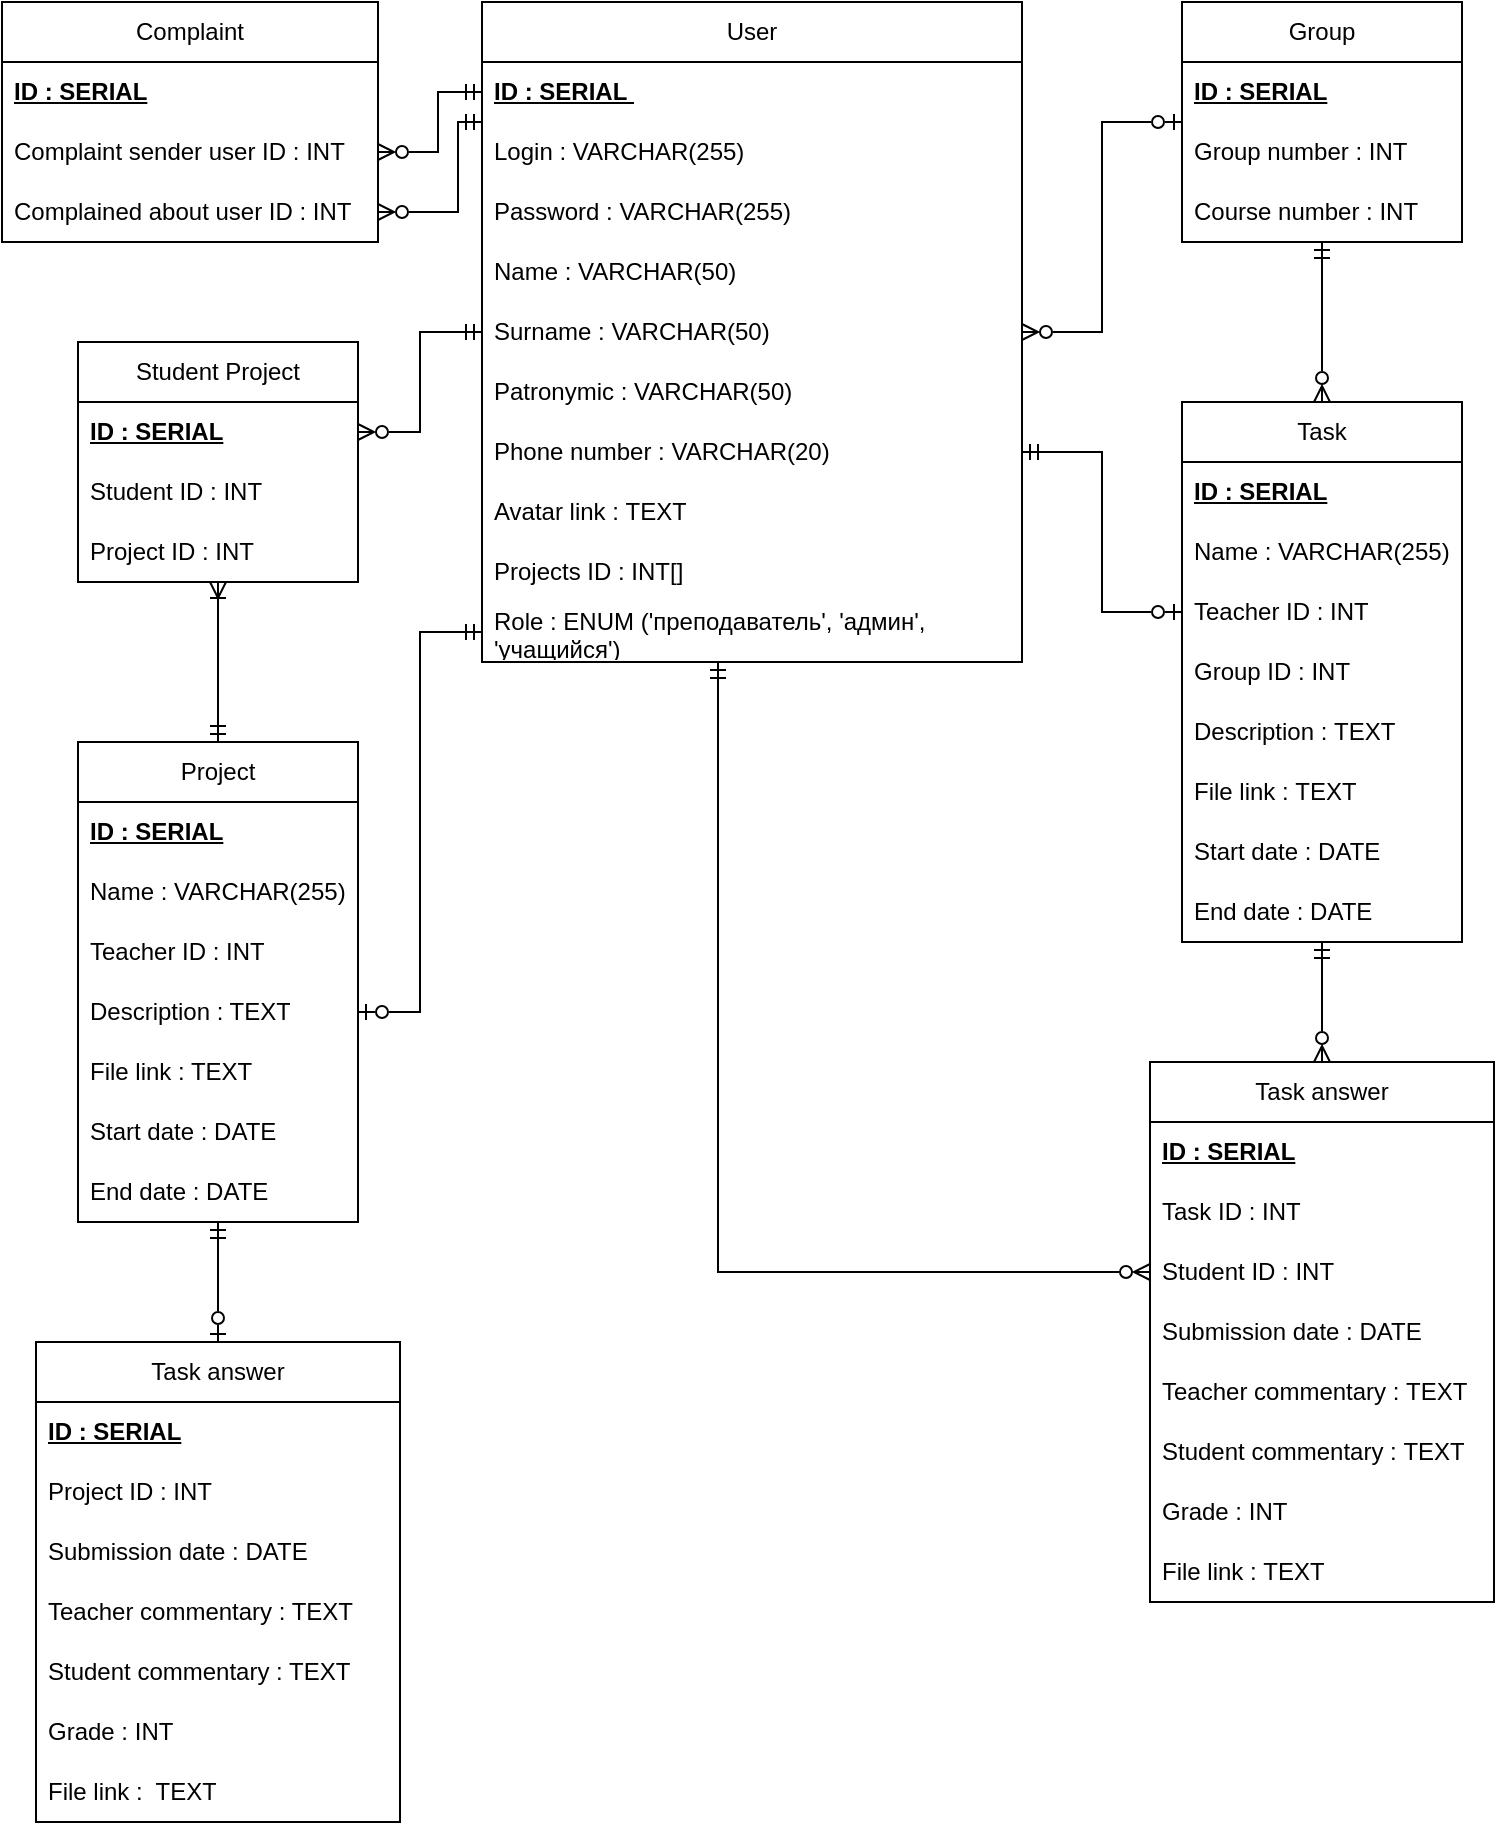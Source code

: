 <mxfile version="24.0.7" type="device">
  <diagram id="iSol9jtTjHyPuVoSBAxk" name="Страница — 1">
    <mxGraphModel dx="1221" dy="647" grid="1" gridSize="10" guides="1" tooltips="1" connect="1" arrows="1" fold="1" page="1" pageScale="1" pageWidth="827" pageHeight="1169" math="0" shadow="0">
      <root>
        <mxCell id="0" />
        <mxCell id="1" parent="0" />
        <mxCell id="YsDDaBwyLeu5cf9a0ZEZ-1" value="User" style="swimlane;fontStyle=0;childLayout=stackLayout;horizontal=1;startSize=30;horizontalStack=0;resizeParent=1;resizeParentMax=0;resizeLast=0;collapsible=1;marginBottom=0;whiteSpace=wrap;html=1;" parent="1" vertex="1">
          <mxGeometry x="300" y="40" width="270" height="330" as="geometry" />
        </mxCell>
        <mxCell id="YsDDaBwyLeu5cf9a0ZEZ-2" value="&lt;b&gt;&lt;u&gt;ID :&amp;nbsp;SERIAL&amp;nbsp;&lt;/u&gt;&lt;/b&gt;" style="text;strokeColor=none;fillColor=none;align=left;verticalAlign=middle;spacingLeft=4;spacingRight=4;overflow=hidden;points=[[0,0.5],[1,0.5]];portConstraint=eastwest;rotatable=0;whiteSpace=wrap;html=1;" parent="YsDDaBwyLeu5cf9a0ZEZ-1" vertex="1">
          <mxGeometry y="30" width="270" height="30" as="geometry" />
        </mxCell>
        <mxCell id="YsDDaBwyLeu5cf9a0ZEZ-30" value="Login :&amp;nbsp;VARCHAR(255)" style="text;strokeColor=none;fillColor=none;align=left;verticalAlign=middle;spacingLeft=4;spacingRight=4;overflow=hidden;points=[[0,0.5],[1,0.5]];portConstraint=eastwest;rotatable=0;whiteSpace=wrap;html=1;" parent="YsDDaBwyLeu5cf9a0ZEZ-1" vertex="1">
          <mxGeometry y="60" width="270" height="30" as="geometry" />
        </mxCell>
        <mxCell id="ehmMcJNn_Jlqj3ePmiMv-1" value="Password :&amp;nbsp;VARCHAR(255)" style="text;strokeColor=none;fillColor=none;align=left;verticalAlign=middle;spacingLeft=4;spacingRight=4;overflow=hidden;points=[[0,0.5],[1,0.5]];portConstraint=eastwest;rotatable=0;whiteSpace=wrap;html=1;" parent="YsDDaBwyLeu5cf9a0ZEZ-1" vertex="1">
          <mxGeometry y="90" width="270" height="30" as="geometry" />
        </mxCell>
        <mxCell id="YsDDaBwyLeu5cf9a0ZEZ-3" value="Name : VARCHAR(50)" style="text;strokeColor=none;fillColor=none;align=left;verticalAlign=middle;spacingLeft=4;spacingRight=4;overflow=hidden;points=[[0,0.5],[1,0.5]];portConstraint=eastwest;rotatable=0;whiteSpace=wrap;html=1;" parent="YsDDaBwyLeu5cf9a0ZEZ-1" vertex="1">
          <mxGeometry y="120" width="270" height="30" as="geometry" />
        </mxCell>
        <mxCell id="YsDDaBwyLeu5cf9a0ZEZ-4" value="Surname : VARCHAR(50)" style="text;strokeColor=none;fillColor=none;align=left;verticalAlign=middle;spacingLeft=4;spacingRight=4;overflow=hidden;points=[[0,0.5],[1,0.5]];portConstraint=eastwest;rotatable=0;whiteSpace=wrap;html=1;" parent="YsDDaBwyLeu5cf9a0ZEZ-1" vertex="1">
          <mxGeometry y="150" width="270" height="30" as="geometry" />
        </mxCell>
        <mxCell id="YsDDaBwyLeu5cf9a0ZEZ-29" value="Patronymic : VARCHAR(50)" style="text;strokeColor=none;fillColor=none;align=left;verticalAlign=middle;spacingLeft=4;spacingRight=4;overflow=hidden;points=[[0,0.5],[1,0.5]];portConstraint=eastwest;rotatable=0;whiteSpace=wrap;html=1;" parent="YsDDaBwyLeu5cf9a0ZEZ-1" vertex="1">
          <mxGeometry y="180" width="270" height="30" as="geometry" />
        </mxCell>
        <mxCell id="YsDDaBwyLeu5cf9a0ZEZ-31" value="Phone number :&amp;nbsp;VARCHAR(20)" style="text;strokeColor=none;fillColor=none;align=left;verticalAlign=middle;spacingLeft=4;spacingRight=4;overflow=hidden;points=[[0,0.5],[1,0.5]];portConstraint=eastwest;rotatable=0;whiteSpace=wrap;html=1;" parent="YsDDaBwyLeu5cf9a0ZEZ-1" vertex="1">
          <mxGeometry y="210" width="270" height="30" as="geometry" />
        </mxCell>
        <mxCell id="YsDDaBwyLeu5cf9a0ZEZ-32" value="Avatar link :&amp;nbsp;TEXT" style="text;strokeColor=none;fillColor=none;align=left;verticalAlign=middle;spacingLeft=4;spacingRight=4;overflow=hidden;points=[[0,0.5],[1,0.5]];portConstraint=eastwest;rotatable=0;whiteSpace=wrap;html=1;" parent="YsDDaBwyLeu5cf9a0ZEZ-1" vertex="1">
          <mxGeometry y="240" width="270" height="30" as="geometry" />
        </mxCell>
        <mxCell id="YsDDaBwyLeu5cf9a0ZEZ-34" value="Projects ID : INT[]" style="text;strokeColor=none;fillColor=none;align=left;verticalAlign=middle;spacingLeft=4;spacingRight=4;overflow=hidden;points=[[0,0.5],[1,0.5]];portConstraint=eastwest;rotatable=0;whiteSpace=wrap;html=1;" parent="YsDDaBwyLeu5cf9a0ZEZ-1" vertex="1">
          <mxGeometry y="270" width="270" height="30" as="geometry" />
        </mxCell>
        <mxCell id="YsDDaBwyLeu5cf9a0ZEZ-33" value="Role :&amp;nbsp;ENUM (&#39;преподаватель&#39;, &#39;админ&#39;, &#39;учащийся&#39;)" style="text;strokeColor=none;fillColor=none;align=left;verticalAlign=middle;spacingLeft=4;spacingRight=4;overflow=hidden;points=[[0,0.5],[1,0.5]];portConstraint=eastwest;rotatable=0;whiteSpace=wrap;html=1;" parent="YsDDaBwyLeu5cf9a0ZEZ-1" vertex="1">
          <mxGeometry y="300" width="270" height="30" as="geometry" />
        </mxCell>
        <mxCell id="YsDDaBwyLeu5cf9a0ZEZ-50" style="edgeStyle=orthogonalEdgeStyle;rounded=0;orthogonalLoop=1;jettySize=auto;html=1;exitX=0.5;exitY=0;exitDx=0;exitDy=0;endArrow=ERmandOne;endFill=0;startArrow=ERzeroToMany;startFill=0;" parent="1" source="YsDDaBwyLeu5cf9a0ZEZ-5" target="YsDDaBwyLeu5cf9a0ZEZ-25" edge="1">
          <mxGeometry relative="1" as="geometry" />
        </mxCell>
        <mxCell id="YsDDaBwyLeu5cf9a0ZEZ-5" value="Task" style="swimlane;fontStyle=0;childLayout=stackLayout;horizontal=1;startSize=30;horizontalStack=0;resizeParent=1;resizeParentMax=0;resizeLast=0;collapsible=1;marginBottom=0;whiteSpace=wrap;html=1;" parent="1" vertex="1">
          <mxGeometry x="650" y="240" width="140" height="270" as="geometry" />
        </mxCell>
        <mxCell id="YsDDaBwyLeu5cf9a0ZEZ-6" value="&lt;b&gt;&lt;u&gt;ID :&amp;nbsp;SERIAL&lt;/u&gt;&lt;/b&gt;" style="text;strokeColor=none;fillColor=none;align=left;verticalAlign=middle;spacingLeft=4;spacingRight=4;overflow=hidden;points=[[0,0.5],[1,0.5]];portConstraint=eastwest;rotatable=0;whiteSpace=wrap;html=1;" parent="YsDDaBwyLeu5cf9a0ZEZ-5" vertex="1">
          <mxGeometry y="30" width="140" height="30" as="geometry" />
        </mxCell>
        <mxCell id="dFPDs4bfLykhROEB7pra-2" value="Name :&amp;nbsp;VARCHAR(255)" style="text;strokeColor=none;fillColor=none;align=left;verticalAlign=middle;spacingLeft=4;spacingRight=4;overflow=hidden;points=[[0,0.5],[1,0.5]];portConstraint=eastwest;rotatable=0;whiteSpace=wrap;html=1;" parent="YsDDaBwyLeu5cf9a0ZEZ-5" vertex="1">
          <mxGeometry y="60" width="140" height="30" as="geometry" />
        </mxCell>
        <mxCell id="YsDDaBwyLeu5cf9a0ZEZ-7" value="Teacher ID : INT" style="text;strokeColor=none;fillColor=none;align=left;verticalAlign=middle;spacingLeft=4;spacingRight=4;overflow=hidden;points=[[0,0.5],[1,0.5]];portConstraint=eastwest;rotatable=0;whiteSpace=wrap;html=1;" parent="YsDDaBwyLeu5cf9a0ZEZ-5" vertex="1">
          <mxGeometry y="90" width="140" height="30" as="geometry" />
        </mxCell>
        <mxCell id="YsDDaBwyLeu5cf9a0ZEZ-8" value="Group ID : INT" style="text;strokeColor=none;fillColor=none;align=left;verticalAlign=middle;spacingLeft=4;spacingRight=4;overflow=hidden;points=[[0,0.5],[1,0.5]];portConstraint=eastwest;rotatable=0;whiteSpace=wrap;html=1;" parent="YsDDaBwyLeu5cf9a0ZEZ-5" vertex="1">
          <mxGeometry y="120" width="140" height="30" as="geometry" />
        </mxCell>
        <mxCell id="YsDDaBwyLeu5cf9a0ZEZ-40" value="Description :&amp;nbsp;TEXT" style="text;strokeColor=none;fillColor=none;align=left;verticalAlign=middle;spacingLeft=4;spacingRight=4;overflow=hidden;points=[[0,0.5],[1,0.5]];portConstraint=eastwest;rotatable=0;whiteSpace=wrap;html=1;" parent="YsDDaBwyLeu5cf9a0ZEZ-5" vertex="1">
          <mxGeometry y="150" width="140" height="30" as="geometry" />
        </mxCell>
        <mxCell id="YsDDaBwyLeu5cf9a0ZEZ-41" value="File link :&amp;nbsp;TEXT" style="text;strokeColor=none;fillColor=none;align=left;verticalAlign=middle;spacingLeft=4;spacingRight=4;overflow=hidden;points=[[0,0.5],[1,0.5]];portConstraint=eastwest;rotatable=0;whiteSpace=wrap;html=1;" parent="YsDDaBwyLeu5cf9a0ZEZ-5" vertex="1">
          <mxGeometry y="180" width="140" height="30" as="geometry" />
        </mxCell>
        <mxCell id="YsDDaBwyLeu5cf9a0ZEZ-52" value="Start date :&amp;nbsp;DATE" style="text;strokeColor=none;fillColor=none;align=left;verticalAlign=middle;spacingLeft=4;spacingRight=4;overflow=hidden;points=[[0,0.5],[1,0.5]];portConstraint=eastwest;rotatable=0;whiteSpace=wrap;html=1;" parent="YsDDaBwyLeu5cf9a0ZEZ-5" vertex="1">
          <mxGeometry y="210" width="140" height="30" as="geometry" />
        </mxCell>
        <mxCell id="YsDDaBwyLeu5cf9a0ZEZ-53" value="End date :&amp;nbsp;DATE" style="text;strokeColor=none;fillColor=none;align=left;verticalAlign=middle;spacingLeft=4;spacingRight=4;overflow=hidden;points=[[0,0.5],[1,0.5]];portConstraint=eastwest;rotatable=0;whiteSpace=wrap;html=1;" parent="YsDDaBwyLeu5cf9a0ZEZ-5" vertex="1">
          <mxGeometry y="240" width="140" height="30" as="geometry" />
        </mxCell>
        <mxCell id="YsDDaBwyLeu5cf9a0ZEZ-56" style="edgeStyle=orthogonalEdgeStyle;rounded=0;orthogonalLoop=1;jettySize=auto;html=1;exitX=0.5;exitY=0;exitDx=0;exitDy=0;startArrow=ERzeroToMany;startFill=0;endArrow=ERmandOne;endFill=0;" parent="1" source="YsDDaBwyLeu5cf9a0ZEZ-9" target="YsDDaBwyLeu5cf9a0ZEZ-5" edge="1">
          <mxGeometry relative="1" as="geometry" />
        </mxCell>
        <mxCell id="YsDDaBwyLeu5cf9a0ZEZ-9" value="Task answer" style="swimlane;fontStyle=0;childLayout=stackLayout;horizontal=1;startSize=30;horizontalStack=0;resizeParent=1;resizeParentMax=0;resizeLast=0;collapsible=1;marginBottom=0;whiteSpace=wrap;html=1;" parent="1" vertex="1">
          <mxGeometry x="634" y="570" width="172" height="270" as="geometry" />
        </mxCell>
        <mxCell id="YsDDaBwyLeu5cf9a0ZEZ-10" value="&lt;b&gt;&lt;u&gt;ID :&amp;nbsp;SERIAL&lt;/u&gt;&lt;/b&gt;" style="text;strokeColor=none;fillColor=none;align=left;verticalAlign=middle;spacingLeft=4;spacingRight=4;overflow=hidden;points=[[0,0.5],[1,0.5]];portConstraint=eastwest;rotatable=0;whiteSpace=wrap;html=1;" parent="YsDDaBwyLeu5cf9a0ZEZ-9" vertex="1">
          <mxGeometry y="30" width="172" height="30" as="geometry" />
        </mxCell>
        <mxCell id="YsDDaBwyLeu5cf9a0ZEZ-11" value="Task ID :&amp;nbsp;INT&amp;nbsp;" style="text;strokeColor=none;fillColor=none;align=left;verticalAlign=middle;spacingLeft=4;spacingRight=4;overflow=hidden;points=[[0,0.5],[1,0.5]];portConstraint=eastwest;rotatable=0;whiteSpace=wrap;html=1;" parent="YsDDaBwyLeu5cf9a0ZEZ-9" vertex="1">
          <mxGeometry y="60" width="172" height="30" as="geometry" />
        </mxCell>
        <mxCell id="YsDDaBwyLeu5cf9a0ZEZ-12" value="Student ID :&amp;nbsp;INT&amp;nbsp;" style="text;strokeColor=none;fillColor=none;align=left;verticalAlign=middle;spacingLeft=4;spacingRight=4;overflow=hidden;points=[[0,0.5],[1,0.5]];portConstraint=eastwest;rotatable=0;whiteSpace=wrap;html=1;" parent="YsDDaBwyLeu5cf9a0ZEZ-9" vertex="1">
          <mxGeometry y="90" width="172" height="30" as="geometry" />
        </mxCell>
        <mxCell id="YsDDaBwyLeu5cf9a0ZEZ-43" value="Submission date : DATE" style="text;strokeColor=none;fillColor=none;align=left;verticalAlign=middle;spacingLeft=4;spacingRight=4;overflow=hidden;points=[[0,0.5],[1,0.5]];portConstraint=eastwest;rotatable=0;whiteSpace=wrap;html=1;" parent="YsDDaBwyLeu5cf9a0ZEZ-9" vertex="1">
          <mxGeometry y="120" width="172" height="30" as="geometry" />
        </mxCell>
        <mxCell id="YsDDaBwyLeu5cf9a0ZEZ-45" value="Teacher commentary :&amp;nbsp;TEXT" style="text;strokeColor=none;fillColor=none;align=left;verticalAlign=middle;spacingLeft=4;spacingRight=4;overflow=hidden;points=[[0,0.5],[1,0.5]];portConstraint=eastwest;rotatable=0;whiteSpace=wrap;html=1;" parent="YsDDaBwyLeu5cf9a0ZEZ-9" vertex="1">
          <mxGeometry y="150" width="172" height="30" as="geometry" />
        </mxCell>
        <mxCell id="YsDDaBwyLeu5cf9a0ZEZ-46" value="Student commentary :&amp;nbsp;TEXT" style="text;strokeColor=none;fillColor=none;align=left;verticalAlign=middle;spacingLeft=4;spacingRight=4;overflow=hidden;points=[[0,0.5],[1,0.5]];portConstraint=eastwest;rotatable=0;whiteSpace=wrap;html=1;" parent="YsDDaBwyLeu5cf9a0ZEZ-9" vertex="1">
          <mxGeometry y="180" width="172" height="30" as="geometry" />
        </mxCell>
        <mxCell id="YsDDaBwyLeu5cf9a0ZEZ-47" value="Grade : INT" style="text;strokeColor=none;fillColor=none;align=left;verticalAlign=middle;spacingLeft=4;spacingRight=4;overflow=hidden;points=[[0,0.5],[1,0.5]];portConstraint=eastwest;rotatable=0;whiteSpace=wrap;html=1;" parent="YsDDaBwyLeu5cf9a0ZEZ-9" vertex="1">
          <mxGeometry y="210" width="172" height="30" as="geometry" />
        </mxCell>
        <mxCell id="YsDDaBwyLeu5cf9a0ZEZ-48" value="File link :&amp;nbsp;TEXT" style="text;strokeColor=none;fillColor=none;align=left;verticalAlign=middle;spacingLeft=4;spacingRight=4;overflow=hidden;points=[[0,0.5],[1,0.5]];portConstraint=eastwest;rotatable=0;whiteSpace=wrap;html=1;" parent="YsDDaBwyLeu5cf9a0ZEZ-9" vertex="1">
          <mxGeometry y="240" width="172" height="30" as="geometry" />
        </mxCell>
        <mxCell id="YsDDaBwyLeu5cf9a0ZEZ-17" value="Complaint" style="swimlane;fontStyle=0;childLayout=stackLayout;horizontal=1;startSize=30;horizontalStack=0;resizeParent=1;resizeParentMax=0;resizeLast=0;collapsible=1;marginBottom=0;whiteSpace=wrap;html=1;" parent="1" vertex="1">
          <mxGeometry x="60" y="40" width="188" height="120" as="geometry" />
        </mxCell>
        <mxCell id="YsDDaBwyLeu5cf9a0ZEZ-18" value="&lt;b&gt;&lt;u&gt;ID :&amp;nbsp;SERIAL&lt;/u&gt;&lt;/b&gt;" style="text;strokeColor=none;fillColor=none;align=left;verticalAlign=middle;spacingLeft=4;spacingRight=4;overflow=hidden;points=[[0,0.5],[1,0.5]];portConstraint=eastwest;rotatable=0;whiteSpace=wrap;html=1;" parent="YsDDaBwyLeu5cf9a0ZEZ-17" vertex="1">
          <mxGeometry y="30" width="188" height="30" as="geometry" />
        </mxCell>
        <mxCell id="YsDDaBwyLeu5cf9a0ZEZ-19" value="Complaint sender user ID :&amp;nbsp;INT&amp;nbsp;" style="text;strokeColor=none;fillColor=none;align=left;verticalAlign=middle;spacingLeft=4;spacingRight=4;overflow=hidden;points=[[0,0.5],[1,0.5]];portConstraint=eastwest;rotatable=0;whiteSpace=wrap;html=1;" parent="YsDDaBwyLeu5cf9a0ZEZ-17" vertex="1">
          <mxGeometry y="60" width="188" height="30" as="geometry" />
        </mxCell>
        <mxCell id="YsDDaBwyLeu5cf9a0ZEZ-20" value="Complained about user ID :&amp;nbsp;INT&amp;nbsp;" style="text;strokeColor=none;fillColor=none;align=left;verticalAlign=middle;spacingLeft=4;spacingRight=4;overflow=hidden;points=[[0,0.5],[1,0.5]];portConstraint=eastwest;rotatable=0;whiteSpace=wrap;html=1;" parent="YsDDaBwyLeu5cf9a0ZEZ-17" vertex="1">
          <mxGeometry y="90" width="188" height="30" as="geometry" />
        </mxCell>
        <mxCell id="YsDDaBwyLeu5cf9a0ZEZ-25" value="Group" style="swimlane;fontStyle=0;childLayout=stackLayout;horizontal=1;startSize=30;horizontalStack=0;resizeParent=1;resizeParentMax=0;resizeLast=0;collapsible=1;marginBottom=0;whiteSpace=wrap;html=1;" parent="1" vertex="1">
          <mxGeometry x="650" y="40" width="140" height="120" as="geometry" />
        </mxCell>
        <mxCell id="YsDDaBwyLeu5cf9a0ZEZ-26" value="&lt;b&gt;&lt;u&gt;ID :&amp;nbsp;SERIAL&lt;/u&gt;&lt;/b&gt;" style="text;strokeColor=none;fillColor=none;align=left;verticalAlign=middle;spacingLeft=4;spacingRight=4;overflow=hidden;points=[[0,0.5],[1,0.5]];portConstraint=eastwest;rotatable=0;whiteSpace=wrap;html=1;" parent="YsDDaBwyLeu5cf9a0ZEZ-25" vertex="1">
          <mxGeometry y="30" width="140" height="30" as="geometry" />
        </mxCell>
        <mxCell id="YsDDaBwyLeu5cf9a0ZEZ-27" value="Group number :&amp;nbsp;INT" style="text;strokeColor=none;fillColor=none;align=left;verticalAlign=middle;spacingLeft=4;spacingRight=4;overflow=hidden;points=[[0,0.5],[1,0.5]];portConstraint=eastwest;rotatable=0;whiteSpace=wrap;html=1;" parent="YsDDaBwyLeu5cf9a0ZEZ-25" vertex="1">
          <mxGeometry y="60" width="140" height="30" as="geometry" />
        </mxCell>
        <mxCell id="YsDDaBwyLeu5cf9a0ZEZ-28" value="Сourse number :&amp;nbsp;INT&amp;nbsp;" style="text;strokeColor=none;fillColor=none;align=left;verticalAlign=middle;spacingLeft=4;spacingRight=4;overflow=hidden;points=[[0,0.5],[1,0.5]];portConstraint=eastwest;rotatable=0;whiteSpace=wrap;html=1;" parent="YsDDaBwyLeu5cf9a0ZEZ-25" vertex="1">
          <mxGeometry y="90" width="140" height="30" as="geometry" />
        </mxCell>
        <mxCell id="YsDDaBwyLeu5cf9a0ZEZ-36" style="edgeStyle=orthogonalEdgeStyle;rounded=0;orthogonalLoop=1;jettySize=auto;html=1;entryX=0;entryY=0.5;entryDx=0;entryDy=0;endArrow=ERmandOne;endFill=0;startArrow=ERzeroToMany;startFill=0;" parent="1" source="YsDDaBwyLeu5cf9a0ZEZ-17" target="YsDDaBwyLeu5cf9a0ZEZ-2" edge="1">
          <mxGeometry relative="1" as="geometry">
            <Array as="points">
              <mxPoint x="278" y="115" />
              <mxPoint x="278" y="85" />
            </Array>
          </mxGeometry>
        </mxCell>
        <mxCell id="YsDDaBwyLeu5cf9a0ZEZ-37" style="edgeStyle=orthogonalEdgeStyle;rounded=0;orthogonalLoop=1;jettySize=auto;html=1;endArrow=ERmandOne;endFill=0;startArrow=ERzeroToMany;startFill=0;" parent="1" source="YsDDaBwyLeu5cf9a0ZEZ-17" target="YsDDaBwyLeu5cf9a0ZEZ-2" edge="1">
          <mxGeometry relative="1" as="geometry">
            <Array as="points">
              <mxPoint x="288" y="145" />
              <mxPoint x="288" y="100" />
            </Array>
          </mxGeometry>
        </mxCell>
        <mxCell id="YsDDaBwyLeu5cf9a0ZEZ-39" style="edgeStyle=orthogonalEdgeStyle;rounded=0;orthogonalLoop=1;jettySize=auto;html=1;startArrow=ERzeroToMany;startFill=0;endArrow=ERzeroToOne;endFill=0;" parent="1" source="YsDDaBwyLeu5cf9a0ZEZ-1" target="YsDDaBwyLeu5cf9a0ZEZ-25" edge="1">
          <mxGeometry relative="1" as="geometry" />
        </mxCell>
        <mxCell id="YsDDaBwyLeu5cf9a0ZEZ-49" style="edgeStyle=orthogonalEdgeStyle;rounded=0;orthogonalLoop=1;jettySize=auto;html=1;exitX=0;exitY=0.5;exitDx=0;exitDy=0;endArrow=ERmandOne;endFill=0;startArrow=ERzeroToOne;startFill=0;" parent="1" source="YsDDaBwyLeu5cf9a0ZEZ-7" target="YsDDaBwyLeu5cf9a0ZEZ-31" edge="1">
          <mxGeometry relative="1" as="geometry" />
        </mxCell>
        <mxCell id="YsDDaBwyLeu5cf9a0ZEZ-55" style="edgeStyle=orthogonalEdgeStyle;rounded=0;orthogonalLoop=1;jettySize=auto;html=1;startArrow=ERzeroToMany;startFill=0;endArrow=ERmandOne;endFill=0;" parent="1" source="YsDDaBwyLeu5cf9a0ZEZ-9" target="YsDDaBwyLeu5cf9a0ZEZ-1" edge="1">
          <mxGeometry relative="1" as="geometry">
            <Array as="points">
              <mxPoint x="418" y="675" />
            </Array>
          </mxGeometry>
        </mxCell>
        <mxCell id="YsDDaBwyLeu5cf9a0ZEZ-80" style="edgeStyle=orthogonalEdgeStyle;rounded=0;orthogonalLoop=1;jettySize=auto;html=1;exitX=0.5;exitY=0;exitDx=0;exitDy=0;startArrow=ERmandOne;startFill=0;endArrow=ERoneToMany;endFill=0;" parent="1" source="YsDDaBwyLeu5cf9a0ZEZ-57" target="YsDDaBwyLeu5cf9a0ZEZ-74" edge="1">
          <mxGeometry relative="1" as="geometry" />
        </mxCell>
        <mxCell id="YsDDaBwyLeu5cf9a0ZEZ-57" value="Project" style="swimlane;fontStyle=0;childLayout=stackLayout;horizontal=1;startSize=30;horizontalStack=0;resizeParent=1;resizeParentMax=0;resizeLast=0;collapsible=1;marginBottom=0;whiteSpace=wrap;html=1;" parent="1" vertex="1">
          <mxGeometry x="98" y="410" width="140" height="240" as="geometry" />
        </mxCell>
        <mxCell id="YsDDaBwyLeu5cf9a0ZEZ-58" value="&lt;b&gt;&lt;u&gt;ID :&amp;nbsp;SERIAL&lt;/u&gt;&lt;/b&gt;" style="text;strokeColor=none;fillColor=none;align=left;verticalAlign=middle;spacingLeft=4;spacingRight=4;overflow=hidden;points=[[0,0.5],[1,0.5]];portConstraint=eastwest;rotatable=0;whiteSpace=wrap;html=1;" parent="YsDDaBwyLeu5cf9a0ZEZ-57" vertex="1">
          <mxGeometry y="30" width="140" height="30" as="geometry" />
        </mxCell>
        <mxCell id="dFPDs4bfLykhROEB7pra-1" value="Name :&amp;nbsp;VARCHAR(255)" style="text;strokeColor=none;fillColor=none;align=left;verticalAlign=middle;spacingLeft=4;spacingRight=4;overflow=hidden;points=[[0,0.5],[1,0.5]];portConstraint=eastwest;rotatable=0;whiteSpace=wrap;html=1;" parent="YsDDaBwyLeu5cf9a0ZEZ-57" vertex="1">
          <mxGeometry y="60" width="140" height="30" as="geometry" />
        </mxCell>
        <mxCell id="YsDDaBwyLeu5cf9a0ZEZ-59" value="Teacher ID : INT" style="text;strokeColor=none;fillColor=none;align=left;verticalAlign=middle;spacingLeft=4;spacingRight=4;overflow=hidden;points=[[0,0.5],[1,0.5]];portConstraint=eastwest;rotatable=0;whiteSpace=wrap;html=1;" parent="YsDDaBwyLeu5cf9a0ZEZ-57" vertex="1">
          <mxGeometry y="90" width="140" height="30" as="geometry" />
        </mxCell>
        <mxCell id="YsDDaBwyLeu5cf9a0ZEZ-61" value="Description : TEXT" style="text;strokeColor=none;fillColor=none;align=left;verticalAlign=middle;spacingLeft=4;spacingRight=4;overflow=hidden;points=[[0,0.5],[1,0.5]];portConstraint=eastwest;rotatable=0;whiteSpace=wrap;html=1;" parent="YsDDaBwyLeu5cf9a0ZEZ-57" vertex="1">
          <mxGeometry y="120" width="140" height="30" as="geometry" />
        </mxCell>
        <mxCell id="YsDDaBwyLeu5cf9a0ZEZ-62" value="File link : TEXT" style="text;strokeColor=none;fillColor=none;align=left;verticalAlign=middle;spacingLeft=4;spacingRight=4;overflow=hidden;points=[[0,0.5],[1,0.5]];portConstraint=eastwest;rotatable=0;whiteSpace=wrap;html=1;" parent="YsDDaBwyLeu5cf9a0ZEZ-57" vertex="1">
          <mxGeometry y="150" width="140" height="30" as="geometry" />
        </mxCell>
        <mxCell id="YsDDaBwyLeu5cf9a0ZEZ-63" value="Start date : DATE" style="text;strokeColor=none;fillColor=none;align=left;verticalAlign=middle;spacingLeft=4;spacingRight=4;overflow=hidden;points=[[0,0.5],[1,0.5]];portConstraint=eastwest;rotatable=0;whiteSpace=wrap;html=1;" parent="YsDDaBwyLeu5cf9a0ZEZ-57" vertex="1">
          <mxGeometry y="180" width="140" height="30" as="geometry" />
        </mxCell>
        <mxCell id="YsDDaBwyLeu5cf9a0ZEZ-64" value="End date : DATE" style="text;strokeColor=none;fillColor=none;align=left;verticalAlign=middle;spacingLeft=4;spacingRight=4;overflow=hidden;points=[[0,0.5],[1,0.5]];portConstraint=eastwest;rotatable=0;whiteSpace=wrap;html=1;" parent="YsDDaBwyLeu5cf9a0ZEZ-57" vertex="1">
          <mxGeometry y="210" width="140" height="30" as="geometry" />
        </mxCell>
        <mxCell id="YsDDaBwyLeu5cf9a0ZEZ-82" style="edgeStyle=orthogonalEdgeStyle;rounded=0;orthogonalLoop=1;jettySize=auto;html=1;exitX=0.5;exitY=0;exitDx=0;exitDy=0;endArrow=ERmandOne;endFill=0;startArrow=ERzeroToOne;startFill=0;" parent="1" source="YsDDaBwyLeu5cf9a0ZEZ-65" target="YsDDaBwyLeu5cf9a0ZEZ-57" edge="1">
          <mxGeometry relative="1" as="geometry" />
        </mxCell>
        <mxCell id="YsDDaBwyLeu5cf9a0ZEZ-65" value="Task answer" style="swimlane;fontStyle=0;childLayout=stackLayout;horizontal=1;startSize=30;horizontalStack=0;resizeParent=1;resizeParentMax=0;resizeLast=0;collapsible=1;marginBottom=0;whiteSpace=wrap;html=1;" parent="1" vertex="1">
          <mxGeometry x="77" y="710" width="182" height="240" as="geometry" />
        </mxCell>
        <mxCell id="YsDDaBwyLeu5cf9a0ZEZ-66" value="&lt;b&gt;&lt;u&gt;ID :&amp;nbsp;SERIAL&lt;/u&gt;&lt;/b&gt;" style="text;strokeColor=none;fillColor=none;align=left;verticalAlign=middle;spacingLeft=4;spacingRight=4;overflow=hidden;points=[[0,0.5],[1,0.5]];portConstraint=eastwest;rotatable=0;whiteSpace=wrap;html=1;" parent="YsDDaBwyLeu5cf9a0ZEZ-65" vertex="1">
          <mxGeometry y="30" width="182" height="30" as="geometry" />
        </mxCell>
        <mxCell id="YsDDaBwyLeu5cf9a0ZEZ-67" value="Project ID : INT" style="text;strokeColor=none;fillColor=none;align=left;verticalAlign=middle;spacingLeft=4;spacingRight=4;overflow=hidden;points=[[0,0.5],[1,0.5]];portConstraint=eastwest;rotatable=0;whiteSpace=wrap;html=1;" parent="YsDDaBwyLeu5cf9a0ZEZ-65" vertex="1">
          <mxGeometry y="60" width="182" height="30" as="geometry" />
        </mxCell>
        <mxCell id="YsDDaBwyLeu5cf9a0ZEZ-69" value="Submission date : DATE" style="text;strokeColor=none;fillColor=none;align=left;verticalAlign=middle;spacingLeft=4;spacingRight=4;overflow=hidden;points=[[0,0.5],[1,0.5]];portConstraint=eastwest;rotatable=0;whiteSpace=wrap;html=1;" parent="YsDDaBwyLeu5cf9a0ZEZ-65" vertex="1">
          <mxGeometry y="90" width="182" height="30" as="geometry" />
        </mxCell>
        <mxCell id="YsDDaBwyLeu5cf9a0ZEZ-70" value="Teacher commentary : TEXT" style="text;strokeColor=none;fillColor=none;align=left;verticalAlign=middle;spacingLeft=4;spacingRight=4;overflow=hidden;points=[[0,0.5],[1,0.5]];portConstraint=eastwest;rotatable=0;whiteSpace=wrap;html=1;" parent="YsDDaBwyLeu5cf9a0ZEZ-65" vertex="1">
          <mxGeometry y="120" width="182" height="30" as="geometry" />
        </mxCell>
        <mxCell id="YsDDaBwyLeu5cf9a0ZEZ-71" value="Student commentary : TEXT" style="text;strokeColor=none;fillColor=none;align=left;verticalAlign=middle;spacingLeft=4;spacingRight=4;overflow=hidden;points=[[0,0.5],[1,0.5]];portConstraint=eastwest;rotatable=0;whiteSpace=wrap;html=1;" parent="YsDDaBwyLeu5cf9a0ZEZ-65" vertex="1">
          <mxGeometry y="150" width="182" height="30" as="geometry" />
        </mxCell>
        <mxCell id="YsDDaBwyLeu5cf9a0ZEZ-72" value="Grade : INT" style="text;strokeColor=none;fillColor=none;align=left;verticalAlign=middle;spacingLeft=4;spacingRight=4;overflow=hidden;points=[[0,0.5],[1,0.5]];portConstraint=eastwest;rotatable=0;whiteSpace=wrap;html=1;" parent="YsDDaBwyLeu5cf9a0ZEZ-65" vertex="1">
          <mxGeometry y="180" width="182" height="30" as="geometry" />
        </mxCell>
        <mxCell id="YsDDaBwyLeu5cf9a0ZEZ-73" value="File link :&amp;nbsp; TEXT" style="text;strokeColor=none;fillColor=none;align=left;verticalAlign=middle;spacingLeft=4;spacingRight=4;overflow=hidden;points=[[0,0.5],[1,0.5]];portConstraint=eastwest;rotatable=0;whiteSpace=wrap;html=1;" parent="YsDDaBwyLeu5cf9a0ZEZ-65" vertex="1">
          <mxGeometry y="210" width="182" height="30" as="geometry" />
        </mxCell>
        <mxCell id="YsDDaBwyLeu5cf9a0ZEZ-74" value="Student Project" style="swimlane;fontStyle=0;childLayout=stackLayout;horizontal=1;startSize=30;horizontalStack=0;resizeParent=1;resizeParentMax=0;resizeLast=0;collapsible=1;marginBottom=0;whiteSpace=wrap;html=1;" parent="1" vertex="1">
          <mxGeometry x="98" y="210" width="140" height="120" as="geometry" />
        </mxCell>
        <mxCell id="YsDDaBwyLeu5cf9a0ZEZ-78" value="&lt;b&gt;&lt;u&gt;ID :&amp;nbsp;SERIAL&lt;/u&gt;&lt;/b&gt;" style="text;strokeColor=none;fillColor=none;align=left;verticalAlign=middle;spacingLeft=4;spacingRight=4;overflow=hidden;points=[[0,0.5],[1,0.5]];portConstraint=eastwest;rotatable=0;whiteSpace=wrap;html=1;" parent="YsDDaBwyLeu5cf9a0ZEZ-74" vertex="1">
          <mxGeometry y="30" width="140" height="30" as="geometry" />
        </mxCell>
        <mxCell id="YsDDaBwyLeu5cf9a0ZEZ-75" value="Student ID :&amp;nbsp;INT&amp;nbsp;" style="text;strokeColor=none;fillColor=none;align=left;verticalAlign=middle;spacingLeft=4;spacingRight=4;overflow=hidden;points=[[0,0.5],[1,0.5]];portConstraint=eastwest;rotatable=0;whiteSpace=wrap;html=1;" parent="YsDDaBwyLeu5cf9a0ZEZ-74" vertex="1">
          <mxGeometry y="60" width="140" height="30" as="geometry" />
        </mxCell>
        <mxCell id="YsDDaBwyLeu5cf9a0ZEZ-76" value="Project ID :&amp;nbsp;INT&amp;nbsp;" style="text;strokeColor=none;fillColor=none;align=left;verticalAlign=middle;spacingLeft=4;spacingRight=4;overflow=hidden;points=[[0,0.5],[1,0.5]];portConstraint=eastwest;rotatable=0;whiteSpace=wrap;html=1;" parent="YsDDaBwyLeu5cf9a0ZEZ-74" vertex="1">
          <mxGeometry y="90" width="140" height="30" as="geometry" />
        </mxCell>
        <mxCell id="YsDDaBwyLeu5cf9a0ZEZ-79" style="edgeStyle=orthogonalEdgeStyle;rounded=0;orthogonalLoop=1;jettySize=auto;html=1;exitX=1;exitY=0.5;exitDx=0;exitDy=0;endArrow=ERmandOne;endFill=0;startArrow=ERzeroToMany;startFill=0;" parent="1" source="YsDDaBwyLeu5cf9a0ZEZ-78" target="YsDDaBwyLeu5cf9a0ZEZ-1" edge="1">
          <mxGeometry relative="1" as="geometry" />
        </mxCell>
        <mxCell id="YsDDaBwyLeu5cf9a0ZEZ-81" style="edgeStyle=orthogonalEdgeStyle;rounded=0;orthogonalLoop=1;jettySize=auto;html=1;exitX=1;exitY=0.5;exitDx=0;exitDy=0;endArrow=ERmandOne;endFill=0;startArrow=ERzeroToOne;startFill=0;" parent="1" source="YsDDaBwyLeu5cf9a0ZEZ-61" target="YsDDaBwyLeu5cf9a0ZEZ-33" edge="1">
          <mxGeometry relative="1" as="geometry" />
        </mxCell>
      </root>
    </mxGraphModel>
  </diagram>
</mxfile>
